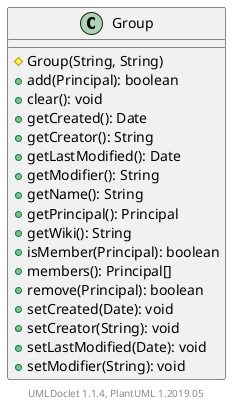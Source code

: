 @startuml

    class Group [[Group.html]] {
        #Group(String, String)
        +add(Principal): boolean
        +clear(): void
        +getCreated(): Date
        +getCreator(): String
        +getLastModified(): Date
        +getModifier(): String
        +getName(): String
        +getPrincipal(): Principal
        +getWiki(): String
        +isMember(Principal): boolean
        +members(): Principal[]
        +remove(Principal): boolean
        +setCreated(Date): void
        +setCreator(String): void
        +setLastModified(Date): void
        +setModifier(String): void
    }


    center footer UMLDoclet 1.1.4, PlantUML 1.2019.05
@enduml
